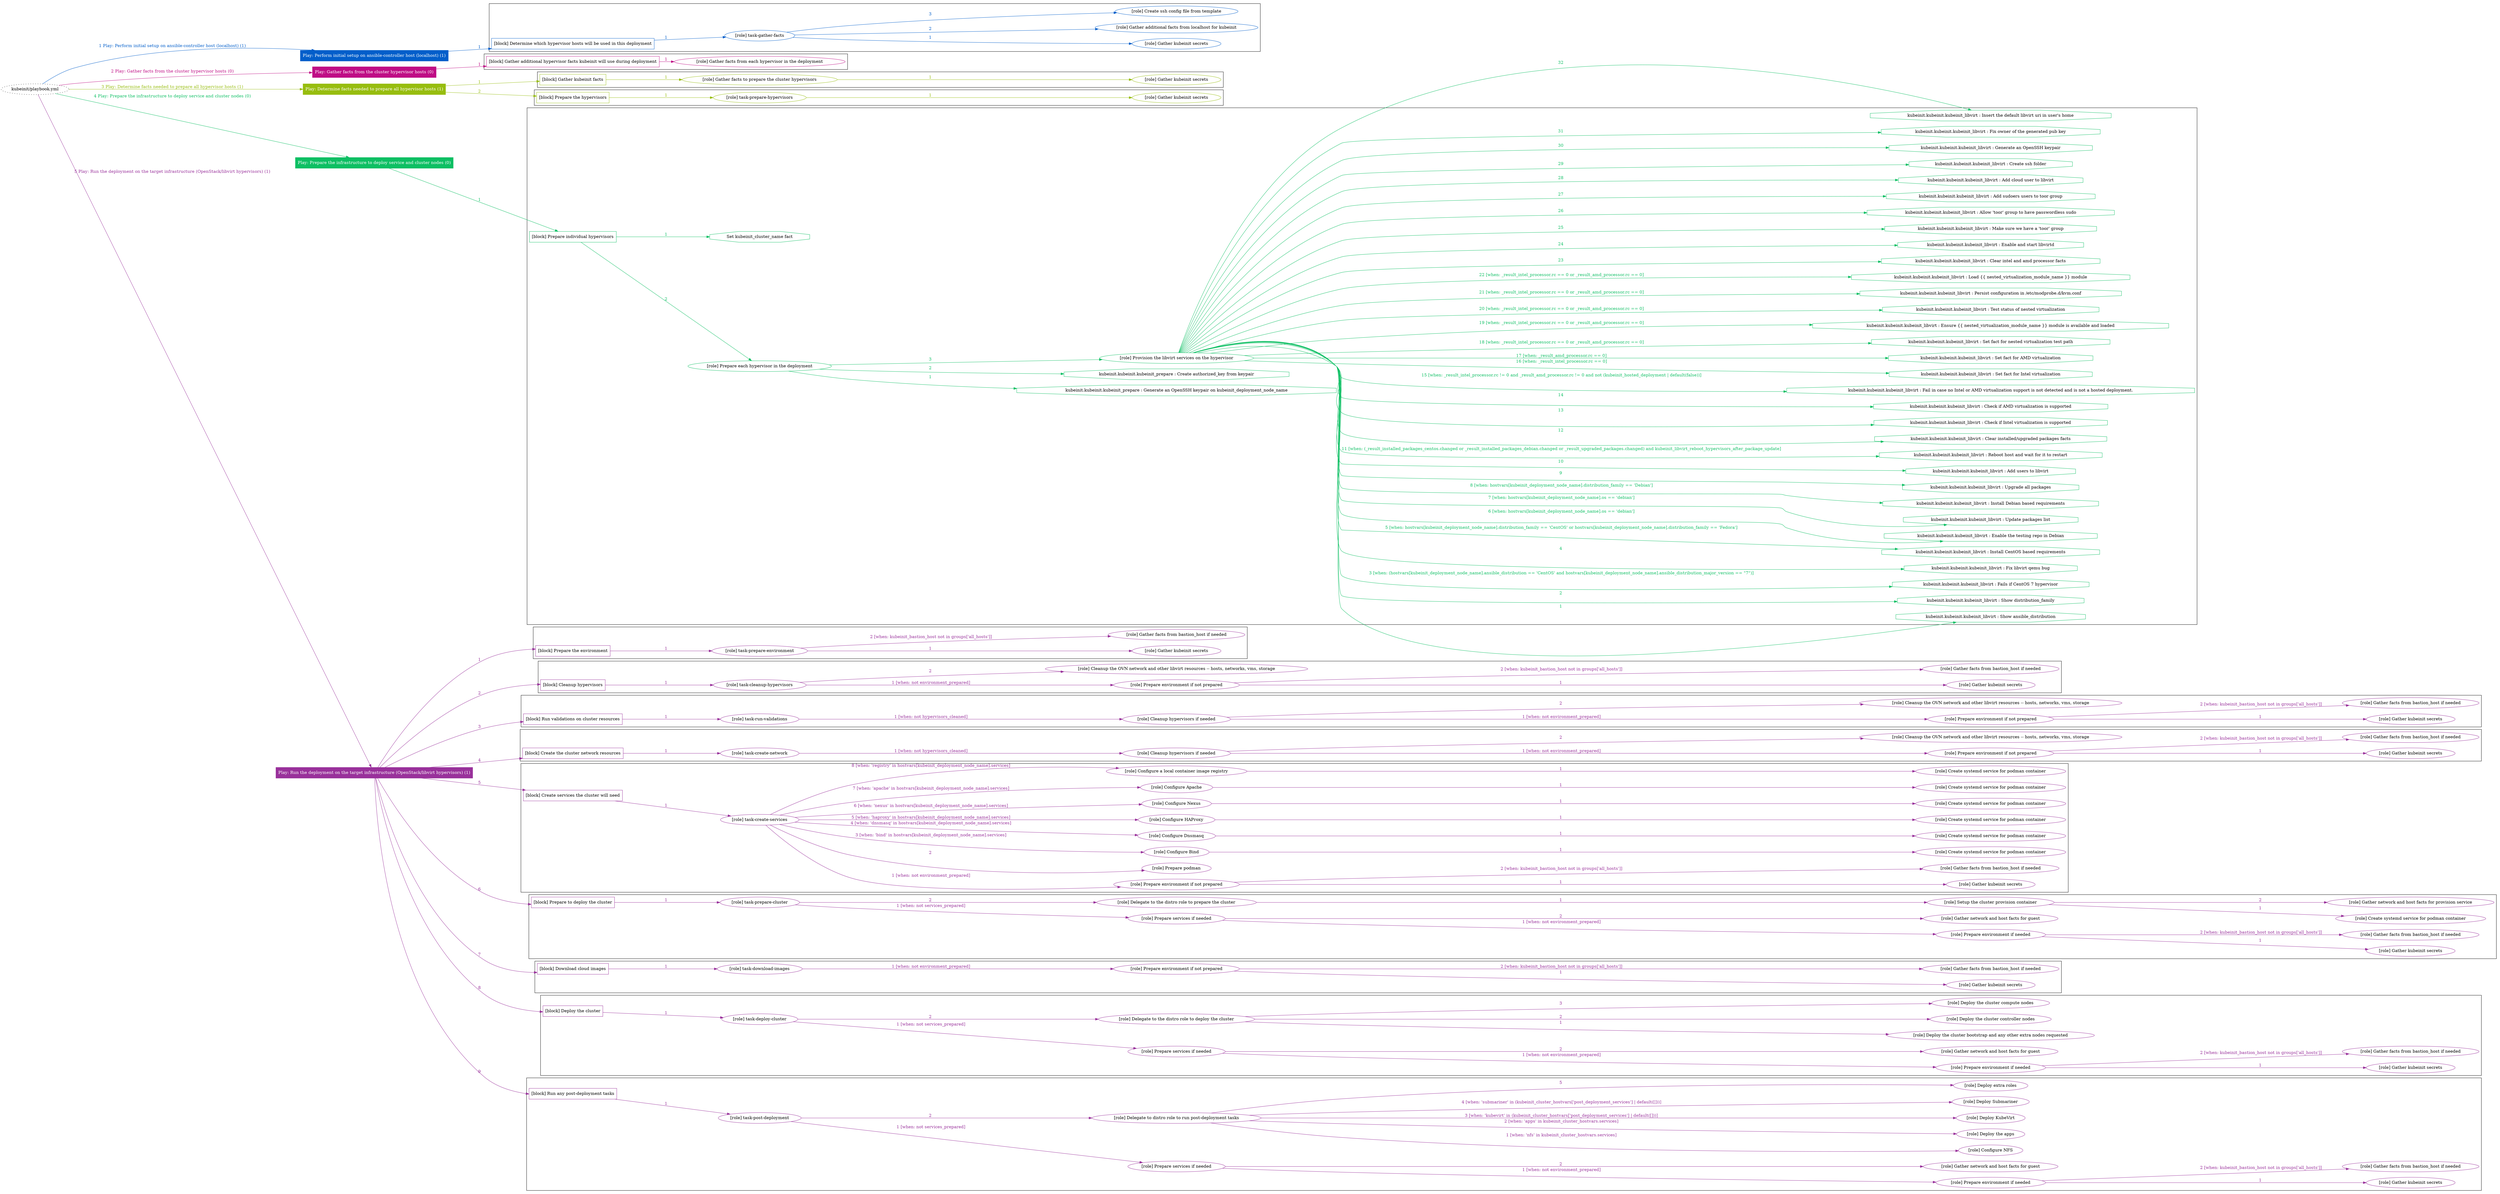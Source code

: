 digraph {
	graph [concentrate=true ordering=in rankdir=LR ratio=fill]
	edge [esep=5 sep=10]
	"kubeinit/playbook.yml" [URL="/home/runner/work/kubeinit/kubeinit/kubeinit/playbook.yml" id=playbook_97b2dd2e style=dotted]
	"kubeinit/playbook.yml" -> play_b72da936 [label="1 Play: Perform initial setup on ansible-controller host (localhost) (1)" color="#025eca" fontcolor="#025eca" id=edge_play_b72da936 labeltooltip="1 Play: Perform initial setup on ansible-controller host (localhost) (1)" tooltip="1 Play: Perform initial setup on ansible-controller host (localhost) (1)"]
	subgraph "Play: Perform initial setup on ansible-controller host (localhost) (1)" {
		play_b72da936 [label="Play: Perform initial setup on ansible-controller host (localhost) (1)" URL="/home/runner/work/kubeinit/kubeinit/kubeinit/playbook.yml" color="#025eca" fontcolor="#ffffff" id=play_b72da936 shape=box style=filled tooltip=localhost]
		play_b72da936 -> block_1da1446e [label=1 color="#025eca" fontcolor="#025eca" id=edge_block_1da1446e labeltooltip=1 tooltip=1]
		subgraph cluster_block_1da1446e {
			block_1da1446e [label="[block] Determine which hypervisor hosts will be used in this deployment" URL="/home/runner/work/kubeinit/kubeinit/kubeinit/playbook.yml" color="#025eca" id=block_1da1446e labeltooltip="Determine which hypervisor hosts will be used in this deployment" shape=box tooltip="Determine which hypervisor hosts will be used in this deployment"]
			block_1da1446e -> role_bad4d4c6 [label="1 " color="#025eca" fontcolor="#025eca" id=edge_role_bad4d4c6 labeltooltip="1 " tooltip="1 "]
			subgraph "task-gather-facts" {
				role_bad4d4c6 [label="[role] task-gather-facts" URL="/home/runner/work/kubeinit/kubeinit/kubeinit/playbook.yml" color="#025eca" id=role_bad4d4c6 tooltip="task-gather-facts"]
				role_bad4d4c6 -> role_3493381d [label="1 " color="#025eca" fontcolor="#025eca" id=edge_role_3493381d labeltooltip="1 " tooltip="1 "]
				subgraph "Gather kubeinit secrets" {
					role_3493381d [label="[role] Gather kubeinit secrets" URL="/home/runner/.ansible/collections/ansible_collections/kubeinit/kubeinit/roles/kubeinit_prepare/tasks/build_hypervisors_group.yml" color="#025eca" id=role_3493381d tooltip="Gather kubeinit secrets"]
				}
				role_bad4d4c6 -> role_8876a0e2 [label="2 " color="#025eca" fontcolor="#025eca" id=edge_role_8876a0e2 labeltooltip="2 " tooltip="2 "]
				subgraph "Gather additional facts from localhost for kubeinit" {
					role_8876a0e2 [label="[role] Gather additional facts from localhost for kubeinit" URL="/home/runner/.ansible/collections/ansible_collections/kubeinit/kubeinit/roles/kubeinit_prepare/tasks/build_hypervisors_group.yml" color="#025eca" id=role_8876a0e2 tooltip="Gather additional facts from localhost for kubeinit"]
				}
				role_bad4d4c6 -> role_3ad6e9e2 [label="3 " color="#025eca" fontcolor="#025eca" id=edge_role_3ad6e9e2 labeltooltip="3 " tooltip="3 "]
				subgraph "Create ssh config file from template" {
					role_3ad6e9e2 [label="[role] Create ssh config file from template" URL="/home/runner/.ansible/collections/ansible_collections/kubeinit/kubeinit/roles/kubeinit_prepare/tasks/build_hypervisors_group.yml" color="#025eca" id=role_3ad6e9e2 tooltip="Create ssh config file from template"]
				}
			}
		}
	}
	"kubeinit/playbook.yml" -> play_0ed590ea [label="2 Play: Gather facts from the cluster hypervisor hosts (0)" color="#bf0d85" fontcolor="#bf0d85" id=edge_play_0ed590ea labeltooltip="2 Play: Gather facts from the cluster hypervisor hosts (0)" tooltip="2 Play: Gather facts from the cluster hypervisor hosts (0)"]
	subgraph "Play: Gather facts from the cluster hypervisor hosts (0)" {
		play_0ed590ea [label="Play: Gather facts from the cluster hypervisor hosts (0)" URL="/home/runner/work/kubeinit/kubeinit/kubeinit/playbook.yml" color="#bf0d85" fontcolor="#ffffff" id=play_0ed590ea shape=box style=filled tooltip="Play: Gather facts from the cluster hypervisor hosts (0)"]
		play_0ed590ea -> block_95d3450a [label=1 color="#bf0d85" fontcolor="#bf0d85" id=edge_block_95d3450a labeltooltip=1 tooltip=1]
		subgraph cluster_block_95d3450a {
			block_95d3450a [label="[block] Gather additional hypervisor facts kubeinit will use during deployment" URL="/home/runner/work/kubeinit/kubeinit/kubeinit/playbook.yml" color="#bf0d85" id=block_95d3450a labeltooltip="Gather additional hypervisor facts kubeinit will use during deployment" shape=box tooltip="Gather additional hypervisor facts kubeinit will use during deployment"]
			block_95d3450a -> role_cfb1d48a [label="1 " color="#bf0d85" fontcolor="#bf0d85" id=edge_role_cfb1d48a labeltooltip="1 " tooltip="1 "]
			subgraph "Gather facts from each hypervisor in the deployment" {
				role_cfb1d48a [label="[role] Gather facts from each hypervisor in the deployment" URL="/home/runner/work/kubeinit/kubeinit/kubeinit/playbook.yml" color="#bf0d85" id=role_cfb1d48a tooltip="Gather facts from each hypervisor in the deployment"]
			}
		}
	}
	"kubeinit/playbook.yml" -> play_b0a1c5af [label="3 Play: Determine facts needed to prepare all hypervisor hosts (1)" color="#97bd0f" fontcolor="#97bd0f" id=edge_play_b0a1c5af labeltooltip="3 Play: Determine facts needed to prepare all hypervisor hosts (1)" tooltip="3 Play: Determine facts needed to prepare all hypervisor hosts (1)"]
	subgraph "Play: Determine facts needed to prepare all hypervisor hosts (1)" {
		play_b0a1c5af [label="Play: Determine facts needed to prepare all hypervisor hosts (1)" URL="/home/runner/work/kubeinit/kubeinit/kubeinit/playbook.yml" color="#97bd0f" fontcolor="#ffffff" id=play_b0a1c5af shape=box style=filled tooltip=localhost]
		play_b0a1c5af -> block_abb4efd6 [label=1 color="#97bd0f" fontcolor="#97bd0f" id=edge_block_abb4efd6 labeltooltip=1 tooltip=1]
		subgraph cluster_block_abb4efd6 {
			block_abb4efd6 [label="[block] Gather kubeinit facts" URL="/home/runner/work/kubeinit/kubeinit/kubeinit/playbook.yml" color="#97bd0f" id=block_abb4efd6 labeltooltip="Gather kubeinit facts" shape=box tooltip="Gather kubeinit facts"]
			block_abb4efd6 -> role_f706c0aa [label="1 " color="#97bd0f" fontcolor="#97bd0f" id=edge_role_f706c0aa labeltooltip="1 " tooltip="1 "]
			subgraph "Gather facts to prepare the cluster hypervisors" {
				role_f706c0aa [label="[role] Gather facts to prepare the cluster hypervisors" URL="/home/runner/work/kubeinit/kubeinit/kubeinit/playbook.yml" color="#97bd0f" id=role_f706c0aa tooltip="Gather facts to prepare the cluster hypervisors"]
				role_f706c0aa -> role_3f5de607 [label="1 " color="#97bd0f" fontcolor="#97bd0f" id=edge_role_3f5de607 labeltooltip="1 " tooltip="1 "]
				subgraph "Gather kubeinit secrets" {
					role_3f5de607 [label="[role] Gather kubeinit secrets" URL="/home/runner/.ansible/collections/ansible_collections/kubeinit/kubeinit/roles/kubeinit_prepare/tasks/gather_kubeinit_facts.yml" color="#97bd0f" id=role_3f5de607 tooltip="Gather kubeinit secrets"]
				}
			}
		}
		play_b0a1c5af -> block_1e643a61 [label=2 color="#97bd0f" fontcolor="#97bd0f" id=edge_block_1e643a61 labeltooltip=2 tooltip=2]
		subgraph cluster_block_1e643a61 {
			block_1e643a61 [label="[block] Prepare the hypervisors" URL="/home/runner/work/kubeinit/kubeinit/kubeinit/playbook.yml" color="#97bd0f" id=block_1e643a61 labeltooltip="Prepare the hypervisors" shape=box tooltip="Prepare the hypervisors"]
			block_1e643a61 -> role_035815ef [label="1 " color="#97bd0f" fontcolor="#97bd0f" id=edge_role_035815ef labeltooltip="1 " tooltip="1 "]
			subgraph "task-prepare-hypervisors" {
				role_035815ef [label="[role] task-prepare-hypervisors" URL="/home/runner/work/kubeinit/kubeinit/kubeinit/playbook.yml" color="#97bd0f" id=role_035815ef tooltip="task-prepare-hypervisors"]
				role_035815ef -> role_1062e1a6 [label="1 " color="#97bd0f" fontcolor="#97bd0f" id=edge_role_1062e1a6 labeltooltip="1 " tooltip="1 "]
				subgraph "Gather kubeinit secrets" {
					role_1062e1a6 [label="[role] Gather kubeinit secrets" URL="/home/runner/.ansible/collections/ansible_collections/kubeinit/kubeinit/roles/kubeinit_prepare/tasks/gather_kubeinit_facts.yml" color="#97bd0f" id=role_1062e1a6 tooltip="Gather kubeinit secrets"]
				}
			}
		}
	}
	"kubeinit/playbook.yml" -> play_bcc22b4d [label="4 Play: Prepare the infrastructure to deploy service and cluster nodes (0)" color="#0dbf63" fontcolor="#0dbf63" id=edge_play_bcc22b4d labeltooltip="4 Play: Prepare the infrastructure to deploy service and cluster nodes (0)" tooltip="4 Play: Prepare the infrastructure to deploy service and cluster nodes (0)"]
	subgraph "Play: Prepare the infrastructure to deploy service and cluster nodes (0)" {
		play_bcc22b4d [label="Play: Prepare the infrastructure to deploy service and cluster nodes (0)" URL="/home/runner/work/kubeinit/kubeinit/kubeinit/playbook.yml" color="#0dbf63" fontcolor="#ffffff" id=play_bcc22b4d shape=box style=filled tooltip="Play: Prepare the infrastructure to deploy service and cluster nodes (0)"]
		play_bcc22b4d -> block_035a87ce [label=1 color="#0dbf63" fontcolor="#0dbf63" id=edge_block_035a87ce labeltooltip=1 tooltip=1]
		subgraph cluster_block_035a87ce {
			block_035a87ce [label="[block] Prepare individual hypervisors" URL="/home/runner/work/kubeinit/kubeinit/kubeinit/playbook.yml" color="#0dbf63" id=block_035a87ce labeltooltip="Prepare individual hypervisors" shape=box tooltip="Prepare individual hypervisors"]
			block_035a87ce -> role_b1eff47c [label="2 " color="#0dbf63" fontcolor="#0dbf63" id=edge_role_b1eff47c labeltooltip="2 " tooltip="2 "]
			subgraph "Prepare each hypervisor in the deployment" {
				role_b1eff47c [label="[role] Prepare each hypervisor in the deployment" URL="/home/runner/work/kubeinit/kubeinit/kubeinit/playbook.yml" color="#0dbf63" id=role_b1eff47c tooltip="Prepare each hypervisor in the deployment"]
				task_326863c2 [label="kubeinit.kubeinit.kubeinit_prepare : Generate an OpenSSH keypair on kubeinit_deployment_node_name" URL="/home/runner/.ansible/collections/ansible_collections/kubeinit/kubeinit/roles/kubeinit_prepare/tasks/prepare_hypervisor.yml" color="#0dbf63" id=task_326863c2 shape=octagon tooltip="kubeinit.kubeinit.kubeinit_prepare : Generate an OpenSSH keypair on kubeinit_deployment_node_name"]
				role_b1eff47c -> task_326863c2 [label="1 " color="#0dbf63" fontcolor="#0dbf63" id=edge_task_326863c2 labeltooltip="1 " tooltip="1 "]
				task_4d1d0e7f [label="kubeinit.kubeinit.kubeinit_prepare : Create authorized_key from keypair" URL="/home/runner/.ansible/collections/ansible_collections/kubeinit/kubeinit/roles/kubeinit_prepare/tasks/prepare_hypervisor.yml" color="#0dbf63" id=task_4d1d0e7f shape=octagon tooltip="kubeinit.kubeinit.kubeinit_prepare : Create authorized_key from keypair"]
				role_b1eff47c -> task_4d1d0e7f [label="2 " color="#0dbf63" fontcolor="#0dbf63" id=edge_task_4d1d0e7f labeltooltip="2 " tooltip="2 "]
				role_b1eff47c -> role_eb616366 [label="3 " color="#0dbf63" fontcolor="#0dbf63" id=edge_role_eb616366 labeltooltip="3 " tooltip="3 "]
				subgraph "Provision the libvirt services on the hypervisor" {
					role_eb616366 [label="[role] Provision the libvirt services on the hypervisor" URL="/home/runner/.ansible/collections/ansible_collections/kubeinit/kubeinit/roles/kubeinit_prepare/tasks/prepare_hypervisor.yml" color="#0dbf63" id=role_eb616366 tooltip="Provision the libvirt services on the hypervisor"]
					task_9dd0d19a [label="kubeinit.kubeinit.kubeinit_libvirt : Show ansible_distribution" URL="/home/runner/.ansible/collections/ansible_collections/kubeinit/kubeinit/roles/kubeinit_libvirt/tasks/main.yml" color="#0dbf63" id=task_9dd0d19a shape=octagon tooltip="kubeinit.kubeinit.kubeinit_libvirt : Show ansible_distribution"]
					role_eb616366 -> task_9dd0d19a [label="1 " color="#0dbf63" fontcolor="#0dbf63" id=edge_task_9dd0d19a labeltooltip="1 " tooltip="1 "]
					task_723221bc [label="kubeinit.kubeinit.kubeinit_libvirt : Show distribution_family" URL="/home/runner/.ansible/collections/ansible_collections/kubeinit/kubeinit/roles/kubeinit_libvirt/tasks/main.yml" color="#0dbf63" id=task_723221bc shape=octagon tooltip="kubeinit.kubeinit.kubeinit_libvirt : Show distribution_family"]
					role_eb616366 -> task_723221bc [label="2 " color="#0dbf63" fontcolor="#0dbf63" id=edge_task_723221bc labeltooltip="2 " tooltip="2 "]
					task_46a00e4b [label="kubeinit.kubeinit.kubeinit_libvirt : Fails if CentOS 7 hypervisor" URL="/home/runner/.ansible/collections/ansible_collections/kubeinit/kubeinit/roles/kubeinit_libvirt/tasks/main.yml" color="#0dbf63" id=task_46a00e4b shape=octagon tooltip="kubeinit.kubeinit.kubeinit_libvirt : Fails if CentOS 7 hypervisor"]
					role_eb616366 -> task_46a00e4b [label="3 [when: (hostvars[kubeinit_deployment_node_name].ansible_distribution == 'CentOS' and hostvars[kubeinit_deployment_node_name].ansible_distribution_major_version == \"7\")]" color="#0dbf63" fontcolor="#0dbf63" id=edge_task_46a00e4b labeltooltip="3 [when: (hostvars[kubeinit_deployment_node_name].ansible_distribution == 'CentOS' and hostvars[kubeinit_deployment_node_name].ansible_distribution_major_version == \"7\")]" tooltip="3 [when: (hostvars[kubeinit_deployment_node_name].ansible_distribution == 'CentOS' and hostvars[kubeinit_deployment_node_name].ansible_distribution_major_version == \"7\")]"]
					task_f1207d5d [label="kubeinit.kubeinit.kubeinit_libvirt : Fix libvirt qemu bug" URL="/home/runner/.ansible/collections/ansible_collections/kubeinit/kubeinit/roles/kubeinit_libvirt/tasks/main.yml" color="#0dbf63" id=task_f1207d5d shape=octagon tooltip="kubeinit.kubeinit.kubeinit_libvirt : Fix libvirt qemu bug"]
					role_eb616366 -> task_f1207d5d [label="4 " color="#0dbf63" fontcolor="#0dbf63" id=edge_task_f1207d5d labeltooltip="4 " tooltip="4 "]
					task_89ee1983 [label="kubeinit.kubeinit.kubeinit_libvirt : Install CentOS based requirements" URL="/home/runner/.ansible/collections/ansible_collections/kubeinit/kubeinit/roles/kubeinit_libvirt/tasks/main.yml" color="#0dbf63" id=task_89ee1983 shape=octagon tooltip="kubeinit.kubeinit.kubeinit_libvirt : Install CentOS based requirements"]
					role_eb616366 -> task_89ee1983 [label="5 [when: hostvars[kubeinit_deployment_node_name].distribution_family == 'CentOS' or hostvars[kubeinit_deployment_node_name].distribution_family == 'Fedora']" color="#0dbf63" fontcolor="#0dbf63" id=edge_task_89ee1983 labeltooltip="5 [when: hostvars[kubeinit_deployment_node_name].distribution_family == 'CentOS' or hostvars[kubeinit_deployment_node_name].distribution_family == 'Fedora']" tooltip="5 [when: hostvars[kubeinit_deployment_node_name].distribution_family == 'CentOS' or hostvars[kubeinit_deployment_node_name].distribution_family == 'Fedora']"]
					task_2454d503 [label="kubeinit.kubeinit.kubeinit_libvirt : Enable the testing repo in Debian" URL="/home/runner/.ansible/collections/ansible_collections/kubeinit/kubeinit/roles/kubeinit_libvirt/tasks/main.yml" color="#0dbf63" id=task_2454d503 shape=octagon tooltip="kubeinit.kubeinit.kubeinit_libvirt : Enable the testing repo in Debian"]
					role_eb616366 -> task_2454d503 [label="6 [when: hostvars[kubeinit_deployment_node_name].os == 'debian']" color="#0dbf63" fontcolor="#0dbf63" id=edge_task_2454d503 labeltooltip="6 [when: hostvars[kubeinit_deployment_node_name].os == 'debian']" tooltip="6 [when: hostvars[kubeinit_deployment_node_name].os == 'debian']"]
					task_793e6fda [label="kubeinit.kubeinit.kubeinit_libvirt : Update packages list" URL="/home/runner/.ansible/collections/ansible_collections/kubeinit/kubeinit/roles/kubeinit_libvirt/tasks/main.yml" color="#0dbf63" id=task_793e6fda shape=octagon tooltip="kubeinit.kubeinit.kubeinit_libvirt : Update packages list"]
					role_eb616366 -> task_793e6fda [label="7 [when: hostvars[kubeinit_deployment_node_name].os == 'debian']" color="#0dbf63" fontcolor="#0dbf63" id=edge_task_793e6fda labeltooltip="7 [when: hostvars[kubeinit_deployment_node_name].os == 'debian']" tooltip="7 [when: hostvars[kubeinit_deployment_node_name].os == 'debian']"]
					task_ded63711 [label="kubeinit.kubeinit.kubeinit_libvirt : Install Debian based requirements" URL="/home/runner/.ansible/collections/ansible_collections/kubeinit/kubeinit/roles/kubeinit_libvirt/tasks/main.yml" color="#0dbf63" id=task_ded63711 shape=octagon tooltip="kubeinit.kubeinit.kubeinit_libvirt : Install Debian based requirements"]
					role_eb616366 -> task_ded63711 [label="8 [when: hostvars[kubeinit_deployment_node_name].distribution_family == 'Debian']" color="#0dbf63" fontcolor="#0dbf63" id=edge_task_ded63711 labeltooltip="8 [when: hostvars[kubeinit_deployment_node_name].distribution_family == 'Debian']" tooltip="8 [when: hostvars[kubeinit_deployment_node_name].distribution_family == 'Debian']"]
					task_91f1fe9e [label="kubeinit.kubeinit.kubeinit_libvirt : Upgrade all packages" URL="/home/runner/.ansible/collections/ansible_collections/kubeinit/kubeinit/roles/kubeinit_libvirt/tasks/main.yml" color="#0dbf63" id=task_91f1fe9e shape=octagon tooltip="kubeinit.kubeinit.kubeinit_libvirt : Upgrade all packages"]
					role_eb616366 -> task_91f1fe9e [label="9 " color="#0dbf63" fontcolor="#0dbf63" id=edge_task_91f1fe9e labeltooltip="9 " tooltip="9 "]
					task_9019f669 [label="kubeinit.kubeinit.kubeinit_libvirt : Add users to libvirt" URL="/home/runner/.ansible/collections/ansible_collections/kubeinit/kubeinit/roles/kubeinit_libvirt/tasks/main.yml" color="#0dbf63" id=task_9019f669 shape=octagon tooltip="kubeinit.kubeinit.kubeinit_libvirt : Add users to libvirt"]
					role_eb616366 -> task_9019f669 [label="10 " color="#0dbf63" fontcolor="#0dbf63" id=edge_task_9019f669 labeltooltip="10 " tooltip="10 "]
					task_8a71ec61 [label="kubeinit.kubeinit.kubeinit_libvirt : Reboot host and wait for it to restart" URL="/home/runner/.ansible/collections/ansible_collections/kubeinit/kubeinit/roles/kubeinit_libvirt/tasks/main.yml" color="#0dbf63" id=task_8a71ec61 shape=octagon tooltip="kubeinit.kubeinit.kubeinit_libvirt : Reboot host and wait for it to restart"]
					role_eb616366 -> task_8a71ec61 [label="11 [when: (_result_installed_packages_centos.changed or _result_installed_packages_debian.changed or _result_upgraded_packages.changed) and kubeinit_libvirt_reboot_hypervisors_after_package_update]" color="#0dbf63" fontcolor="#0dbf63" id=edge_task_8a71ec61 labeltooltip="11 [when: (_result_installed_packages_centos.changed or _result_installed_packages_debian.changed or _result_upgraded_packages.changed) and kubeinit_libvirt_reboot_hypervisors_after_package_update]" tooltip="11 [when: (_result_installed_packages_centos.changed or _result_installed_packages_debian.changed or _result_upgraded_packages.changed) and kubeinit_libvirt_reboot_hypervisors_after_package_update]"]
					task_3600366a [label="kubeinit.kubeinit.kubeinit_libvirt : Clear installed/upgraded packages facts" URL="/home/runner/.ansible/collections/ansible_collections/kubeinit/kubeinit/roles/kubeinit_libvirt/tasks/main.yml" color="#0dbf63" id=task_3600366a shape=octagon tooltip="kubeinit.kubeinit.kubeinit_libvirt : Clear installed/upgraded packages facts"]
					role_eb616366 -> task_3600366a [label="12 " color="#0dbf63" fontcolor="#0dbf63" id=edge_task_3600366a labeltooltip="12 " tooltip="12 "]
					task_1aa305db [label="kubeinit.kubeinit.kubeinit_libvirt : Check if Intel virtualization is supported" URL="/home/runner/.ansible/collections/ansible_collections/kubeinit/kubeinit/roles/kubeinit_libvirt/tasks/main.yml" color="#0dbf63" id=task_1aa305db shape=octagon tooltip="kubeinit.kubeinit.kubeinit_libvirt : Check if Intel virtualization is supported"]
					role_eb616366 -> task_1aa305db [label="13 " color="#0dbf63" fontcolor="#0dbf63" id=edge_task_1aa305db labeltooltip="13 " tooltip="13 "]
					task_82052436 [label="kubeinit.kubeinit.kubeinit_libvirt : Check if AMD virtualization is supported" URL="/home/runner/.ansible/collections/ansible_collections/kubeinit/kubeinit/roles/kubeinit_libvirt/tasks/main.yml" color="#0dbf63" id=task_82052436 shape=octagon tooltip="kubeinit.kubeinit.kubeinit_libvirt : Check if AMD virtualization is supported"]
					role_eb616366 -> task_82052436 [label="14 " color="#0dbf63" fontcolor="#0dbf63" id=edge_task_82052436 labeltooltip="14 " tooltip="14 "]
					task_4c2aad68 [label="kubeinit.kubeinit.kubeinit_libvirt : Fail in case no Intel or AMD virtualization support is not detected and is not a hosted deployment." URL="/home/runner/.ansible/collections/ansible_collections/kubeinit/kubeinit/roles/kubeinit_libvirt/tasks/main.yml" color="#0dbf63" id=task_4c2aad68 shape=octagon tooltip="kubeinit.kubeinit.kubeinit_libvirt : Fail in case no Intel or AMD virtualization support is not detected and is not a hosted deployment."]
					role_eb616366 -> task_4c2aad68 [label="15 [when: _result_intel_processor.rc != 0 and _result_amd_processor.rc != 0 and not (kubeinit_hosted_deployment | default(false))]" color="#0dbf63" fontcolor="#0dbf63" id=edge_task_4c2aad68 labeltooltip="15 [when: _result_intel_processor.rc != 0 and _result_amd_processor.rc != 0 and not (kubeinit_hosted_deployment | default(false))]" tooltip="15 [when: _result_intel_processor.rc != 0 and _result_amd_processor.rc != 0 and not (kubeinit_hosted_deployment | default(false))]"]
					task_f871d6fa [label="kubeinit.kubeinit.kubeinit_libvirt : Set fact for Intel virtualization" URL="/home/runner/.ansible/collections/ansible_collections/kubeinit/kubeinit/roles/kubeinit_libvirt/tasks/main.yml" color="#0dbf63" id=task_f871d6fa shape=octagon tooltip="kubeinit.kubeinit.kubeinit_libvirt : Set fact for Intel virtualization"]
					role_eb616366 -> task_f871d6fa [label="16 [when: _result_intel_processor.rc == 0]" color="#0dbf63" fontcolor="#0dbf63" id=edge_task_f871d6fa labeltooltip="16 [when: _result_intel_processor.rc == 0]" tooltip="16 [when: _result_intel_processor.rc == 0]"]
					task_f26cf6ba [label="kubeinit.kubeinit.kubeinit_libvirt : Set fact for AMD virtualization" URL="/home/runner/.ansible/collections/ansible_collections/kubeinit/kubeinit/roles/kubeinit_libvirt/tasks/main.yml" color="#0dbf63" id=task_f26cf6ba shape=octagon tooltip="kubeinit.kubeinit.kubeinit_libvirt : Set fact for AMD virtualization"]
					role_eb616366 -> task_f26cf6ba [label="17 [when: _result_amd_processor.rc == 0]" color="#0dbf63" fontcolor="#0dbf63" id=edge_task_f26cf6ba labeltooltip="17 [when: _result_amd_processor.rc == 0]" tooltip="17 [when: _result_amd_processor.rc == 0]"]
					task_5631b138 [label="kubeinit.kubeinit.kubeinit_libvirt : Set fact for nested virtualization test path" URL="/home/runner/.ansible/collections/ansible_collections/kubeinit/kubeinit/roles/kubeinit_libvirt/tasks/main.yml" color="#0dbf63" id=task_5631b138 shape=octagon tooltip="kubeinit.kubeinit.kubeinit_libvirt : Set fact for nested virtualization test path"]
					role_eb616366 -> task_5631b138 [label="18 [when: _result_intel_processor.rc == 0 or _result_amd_processor.rc == 0]" color="#0dbf63" fontcolor="#0dbf63" id=edge_task_5631b138 labeltooltip="18 [when: _result_intel_processor.rc == 0 or _result_amd_processor.rc == 0]" tooltip="18 [when: _result_intel_processor.rc == 0 or _result_amd_processor.rc == 0]"]
					task_ccbfa284 [label="kubeinit.kubeinit.kubeinit_libvirt : Ensure {{ nested_virtualization_module_name }} module is available and loaded" URL="/home/runner/.ansible/collections/ansible_collections/kubeinit/kubeinit/roles/kubeinit_libvirt/tasks/main.yml" color="#0dbf63" id=task_ccbfa284 shape=octagon tooltip="kubeinit.kubeinit.kubeinit_libvirt : Ensure {{ nested_virtualization_module_name }} module is available and loaded"]
					role_eb616366 -> task_ccbfa284 [label="19 [when: _result_intel_processor.rc == 0 or _result_amd_processor.rc == 0]" color="#0dbf63" fontcolor="#0dbf63" id=edge_task_ccbfa284 labeltooltip="19 [when: _result_intel_processor.rc == 0 or _result_amd_processor.rc == 0]" tooltip="19 [when: _result_intel_processor.rc == 0 or _result_amd_processor.rc == 0]"]
					task_274f860a [label="kubeinit.kubeinit.kubeinit_libvirt : Test status of nested virtualization" URL="/home/runner/.ansible/collections/ansible_collections/kubeinit/kubeinit/roles/kubeinit_libvirt/tasks/main.yml" color="#0dbf63" id=task_274f860a shape=octagon tooltip="kubeinit.kubeinit.kubeinit_libvirt : Test status of nested virtualization"]
					role_eb616366 -> task_274f860a [label="20 [when: _result_intel_processor.rc == 0 or _result_amd_processor.rc == 0]" color="#0dbf63" fontcolor="#0dbf63" id=edge_task_274f860a labeltooltip="20 [when: _result_intel_processor.rc == 0 or _result_amd_processor.rc == 0]" tooltip="20 [when: _result_intel_processor.rc == 0 or _result_amd_processor.rc == 0]"]
					task_5c5b7f72 [label="kubeinit.kubeinit.kubeinit_libvirt : Persist configuration in /etc/modprobe.d/kvm.conf" URL="/home/runner/.ansible/collections/ansible_collections/kubeinit/kubeinit/roles/kubeinit_libvirt/tasks/main.yml" color="#0dbf63" id=task_5c5b7f72 shape=octagon tooltip="kubeinit.kubeinit.kubeinit_libvirt : Persist configuration in /etc/modprobe.d/kvm.conf"]
					role_eb616366 -> task_5c5b7f72 [label="21 [when: _result_intel_processor.rc == 0 or _result_amd_processor.rc == 0]" color="#0dbf63" fontcolor="#0dbf63" id=edge_task_5c5b7f72 labeltooltip="21 [when: _result_intel_processor.rc == 0 or _result_amd_processor.rc == 0]" tooltip="21 [when: _result_intel_processor.rc == 0 or _result_amd_processor.rc == 0]"]
					task_fca7f2ec [label="kubeinit.kubeinit.kubeinit_libvirt : Load {{ nested_virtualization_module_name }} module" URL="/home/runner/.ansible/collections/ansible_collections/kubeinit/kubeinit/roles/kubeinit_libvirt/tasks/main.yml" color="#0dbf63" id=task_fca7f2ec shape=octagon tooltip="kubeinit.kubeinit.kubeinit_libvirt : Load {{ nested_virtualization_module_name }} module"]
					role_eb616366 -> task_fca7f2ec [label="22 [when: _result_intel_processor.rc == 0 or _result_amd_processor.rc == 0]" color="#0dbf63" fontcolor="#0dbf63" id=edge_task_fca7f2ec labeltooltip="22 [when: _result_intel_processor.rc == 0 or _result_amd_processor.rc == 0]" tooltip="22 [when: _result_intel_processor.rc == 0 or _result_amd_processor.rc == 0]"]
					task_2bc7159e [label="kubeinit.kubeinit.kubeinit_libvirt : Clear intel and amd processor facts" URL="/home/runner/.ansible/collections/ansible_collections/kubeinit/kubeinit/roles/kubeinit_libvirt/tasks/main.yml" color="#0dbf63" id=task_2bc7159e shape=octagon tooltip="kubeinit.kubeinit.kubeinit_libvirt : Clear intel and amd processor facts"]
					role_eb616366 -> task_2bc7159e [label="23 " color="#0dbf63" fontcolor="#0dbf63" id=edge_task_2bc7159e labeltooltip="23 " tooltip="23 "]
					task_b7750a03 [label="kubeinit.kubeinit.kubeinit_libvirt : Enable and start libvirtd" URL="/home/runner/.ansible/collections/ansible_collections/kubeinit/kubeinit/roles/kubeinit_libvirt/tasks/main.yml" color="#0dbf63" id=task_b7750a03 shape=octagon tooltip="kubeinit.kubeinit.kubeinit_libvirt : Enable and start libvirtd"]
					role_eb616366 -> task_b7750a03 [label="24 " color="#0dbf63" fontcolor="#0dbf63" id=edge_task_b7750a03 labeltooltip="24 " tooltip="24 "]
					task_a884e5ea [label="kubeinit.kubeinit.kubeinit_libvirt : Make sure we have a 'toor' group" URL="/home/runner/.ansible/collections/ansible_collections/kubeinit/kubeinit/roles/kubeinit_libvirt/tasks/60_create_cloud_user.yml" color="#0dbf63" id=task_a884e5ea shape=octagon tooltip="kubeinit.kubeinit.kubeinit_libvirt : Make sure we have a 'toor' group"]
					role_eb616366 -> task_a884e5ea [label="25 " color="#0dbf63" fontcolor="#0dbf63" id=edge_task_a884e5ea labeltooltip="25 " tooltip="25 "]
					task_eda2a500 [label="kubeinit.kubeinit.kubeinit_libvirt : Allow 'toor' group to have passwordless sudo" URL="/home/runner/.ansible/collections/ansible_collections/kubeinit/kubeinit/roles/kubeinit_libvirt/tasks/60_create_cloud_user.yml" color="#0dbf63" id=task_eda2a500 shape=octagon tooltip="kubeinit.kubeinit.kubeinit_libvirt : Allow 'toor' group to have passwordless sudo"]
					role_eb616366 -> task_eda2a500 [label="26 " color="#0dbf63" fontcolor="#0dbf63" id=edge_task_eda2a500 labeltooltip="26 " tooltip="26 "]
					task_c652425f [label="kubeinit.kubeinit.kubeinit_libvirt : Add sudoers users to toor group" URL="/home/runner/.ansible/collections/ansible_collections/kubeinit/kubeinit/roles/kubeinit_libvirt/tasks/60_create_cloud_user.yml" color="#0dbf63" id=task_c652425f shape=octagon tooltip="kubeinit.kubeinit.kubeinit_libvirt : Add sudoers users to toor group"]
					role_eb616366 -> task_c652425f [label="27 " color="#0dbf63" fontcolor="#0dbf63" id=edge_task_c652425f labeltooltip="27 " tooltip="27 "]
					task_cf800714 [label="kubeinit.kubeinit.kubeinit_libvirt : Add cloud user to libvirt" URL="/home/runner/.ansible/collections/ansible_collections/kubeinit/kubeinit/roles/kubeinit_libvirt/tasks/60_create_cloud_user.yml" color="#0dbf63" id=task_cf800714 shape=octagon tooltip="kubeinit.kubeinit.kubeinit_libvirt : Add cloud user to libvirt"]
					role_eb616366 -> task_cf800714 [label="28 " color="#0dbf63" fontcolor="#0dbf63" id=edge_task_cf800714 labeltooltip="28 " tooltip="28 "]
					task_296140f2 [label="kubeinit.kubeinit.kubeinit_libvirt : Create ssh folder" URL="/home/runner/.ansible/collections/ansible_collections/kubeinit/kubeinit/roles/kubeinit_libvirt/tasks/60_create_cloud_user.yml" color="#0dbf63" id=task_296140f2 shape=octagon tooltip="kubeinit.kubeinit.kubeinit_libvirt : Create ssh folder"]
					role_eb616366 -> task_296140f2 [label="29 " color="#0dbf63" fontcolor="#0dbf63" id=edge_task_296140f2 labeltooltip="29 " tooltip="29 "]
					task_dcc22d1d [label="kubeinit.kubeinit.kubeinit_libvirt : Generate an OpenSSH keypair" URL="/home/runner/.ansible/collections/ansible_collections/kubeinit/kubeinit/roles/kubeinit_libvirt/tasks/60_create_cloud_user.yml" color="#0dbf63" id=task_dcc22d1d shape=octagon tooltip="kubeinit.kubeinit.kubeinit_libvirt : Generate an OpenSSH keypair"]
					role_eb616366 -> task_dcc22d1d [label="30 " color="#0dbf63" fontcolor="#0dbf63" id=edge_task_dcc22d1d labeltooltip="30 " tooltip="30 "]
					task_25a32440 [label="kubeinit.kubeinit.kubeinit_libvirt : Fix owner of the generated pub key" URL="/home/runner/.ansible/collections/ansible_collections/kubeinit/kubeinit/roles/kubeinit_libvirt/tasks/60_create_cloud_user.yml" color="#0dbf63" id=task_25a32440 shape=octagon tooltip="kubeinit.kubeinit.kubeinit_libvirt : Fix owner of the generated pub key"]
					role_eb616366 -> task_25a32440 [label="31 " color="#0dbf63" fontcolor="#0dbf63" id=edge_task_25a32440 labeltooltip="31 " tooltip="31 "]
					task_91a04930 [label="kubeinit.kubeinit.kubeinit_libvirt : Insert the default libvirt uri in user's home" URL="/home/runner/.ansible/collections/ansible_collections/kubeinit/kubeinit/roles/kubeinit_libvirt/tasks/60_create_cloud_user.yml" color="#0dbf63" id=task_91a04930 shape=octagon tooltip="kubeinit.kubeinit.kubeinit_libvirt : Insert the default libvirt uri in user's home"]
					role_eb616366 -> task_91a04930 [label="32 " color="#0dbf63" fontcolor="#0dbf63" id=edge_task_91a04930 labeltooltip="32 " tooltip="32 "]
				}
			}
			task_c8f6abee [label="Set kubeinit_cluster_name fact" URL="/home/runner/work/kubeinit/kubeinit/kubeinit/playbook.yml" color="#0dbf63" id=task_c8f6abee shape=octagon tooltip="Set kubeinit_cluster_name fact"]
			block_035a87ce -> task_c8f6abee [label="1 " color="#0dbf63" fontcolor="#0dbf63" id=edge_task_c8f6abee labeltooltip="1 " tooltip="1 "]
		}
	}
	"kubeinit/playbook.yml" -> play_06d6f54c [label="5 Play: Run the deployment on the target infrastructure (OpenStack/libvirt hypervisors) (1)" color="#99319b" fontcolor="#99319b" id=edge_play_06d6f54c labeltooltip="5 Play: Run the deployment on the target infrastructure (OpenStack/libvirt hypervisors) (1)" tooltip="5 Play: Run the deployment on the target infrastructure (OpenStack/libvirt hypervisors) (1)"]
	subgraph "Play: Run the deployment on the target infrastructure (OpenStack/libvirt hypervisors) (1)" {
		play_06d6f54c [label="Play: Run the deployment on the target infrastructure (OpenStack/libvirt hypervisors) (1)" URL="/home/runner/work/kubeinit/kubeinit/kubeinit/playbook.yml" color="#99319b" fontcolor="#ffffff" id=play_06d6f54c shape=box style=filled tooltip=localhost]
		play_06d6f54c -> block_2902579b [label=1 color="#99319b" fontcolor="#99319b" id=edge_block_2902579b labeltooltip=1 tooltip=1]
		subgraph cluster_block_2902579b {
			block_2902579b [label="[block] Prepare the environment" URL="/home/runner/work/kubeinit/kubeinit/kubeinit/playbook.yml" color="#99319b" id=block_2902579b labeltooltip="Prepare the environment" shape=box tooltip="Prepare the environment"]
			block_2902579b -> role_12fd966b [label="1 " color="#99319b" fontcolor="#99319b" id=edge_role_12fd966b labeltooltip="1 " tooltip="1 "]
			subgraph "task-prepare-environment" {
				role_12fd966b [label="[role] task-prepare-environment" URL="/home/runner/work/kubeinit/kubeinit/kubeinit/playbook.yml" color="#99319b" id=role_12fd966b tooltip="task-prepare-environment"]
				role_12fd966b -> role_630d48ea [label="1 " color="#99319b" fontcolor="#99319b" id=edge_role_630d48ea labeltooltip="1 " tooltip="1 "]
				subgraph "Gather kubeinit secrets" {
					role_630d48ea [label="[role] Gather kubeinit secrets" URL="/home/runner/.ansible/collections/ansible_collections/kubeinit/kubeinit/roles/kubeinit_prepare/tasks/gather_kubeinit_facts.yml" color="#99319b" id=role_630d48ea tooltip="Gather kubeinit secrets"]
				}
				role_12fd966b -> role_2ee7b15f [label="2 [when: kubeinit_bastion_host not in groups['all_hosts']]" color="#99319b" fontcolor="#99319b" id=edge_role_2ee7b15f labeltooltip="2 [when: kubeinit_bastion_host not in groups['all_hosts']]" tooltip="2 [when: kubeinit_bastion_host not in groups['all_hosts']]"]
				subgraph "Gather facts from bastion_host if needed" {
					role_2ee7b15f [label="[role] Gather facts from bastion_host if needed" URL="/home/runner/.ansible/collections/ansible_collections/kubeinit/kubeinit/roles/kubeinit_prepare/tasks/main.yml" color="#99319b" id=role_2ee7b15f tooltip="Gather facts from bastion_host if needed"]
				}
			}
		}
		play_06d6f54c -> block_12e389ac [label=2 color="#99319b" fontcolor="#99319b" id=edge_block_12e389ac labeltooltip=2 tooltip=2]
		subgraph cluster_block_12e389ac {
			block_12e389ac [label="[block] Cleanup hypervisors" URL="/home/runner/work/kubeinit/kubeinit/kubeinit/playbook.yml" color="#99319b" id=block_12e389ac labeltooltip="Cleanup hypervisors" shape=box tooltip="Cleanup hypervisors"]
			block_12e389ac -> role_c2a2fa93 [label="1 " color="#99319b" fontcolor="#99319b" id=edge_role_c2a2fa93 labeltooltip="1 " tooltip="1 "]
			subgraph "task-cleanup-hypervisors" {
				role_c2a2fa93 [label="[role] task-cleanup-hypervisors" URL="/home/runner/work/kubeinit/kubeinit/kubeinit/playbook.yml" color="#99319b" id=role_c2a2fa93 tooltip="task-cleanup-hypervisors"]
				role_c2a2fa93 -> role_7681f081 [label="1 [when: not environment_prepared]" color="#99319b" fontcolor="#99319b" id=edge_role_7681f081 labeltooltip="1 [when: not environment_prepared]" tooltip="1 [when: not environment_prepared]"]
				subgraph "Prepare environment if not prepared" {
					role_7681f081 [label="[role] Prepare environment if not prepared" URL="/home/runner/.ansible/collections/ansible_collections/kubeinit/kubeinit/roles/kubeinit_libvirt/tasks/cleanup_hypervisors.yml" color="#99319b" id=role_7681f081 tooltip="Prepare environment if not prepared"]
					role_7681f081 -> role_b7f21e02 [label="1 " color="#99319b" fontcolor="#99319b" id=edge_role_b7f21e02 labeltooltip="1 " tooltip="1 "]
					subgraph "Gather kubeinit secrets" {
						role_b7f21e02 [label="[role] Gather kubeinit secrets" URL="/home/runner/.ansible/collections/ansible_collections/kubeinit/kubeinit/roles/kubeinit_prepare/tasks/gather_kubeinit_facts.yml" color="#99319b" id=role_b7f21e02 tooltip="Gather kubeinit secrets"]
					}
					role_7681f081 -> role_4b71d1f9 [label="2 [when: kubeinit_bastion_host not in groups['all_hosts']]" color="#99319b" fontcolor="#99319b" id=edge_role_4b71d1f9 labeltooltip="2 [when: kubeinit_bastion_host not in groups['all_hosts']]" tooltip="2 [when: kubeinit_bastion_host not in groups['all_hosts']]"]
					subgraph "Gather facts from bastion_host if needed" {
						role_4b71d1f9 [label="[role] Gather facts from bastion_host if needed" URL="/home/runner/.ansible/collections/ansible_collections/kubeinit/kubeinit/roles/kubeinit_prepare/tasks/main.yml" color="#99319b" id=role_4b71d1f9 tooltip="Gather facts from bastion_host if needed"]
					}
				}
				role_c2a2fa93 -> role_887a64d2 [label="2 " color="#99319b" fontcolor="#99319b" id=edge_role_887a64d2 labeltooltip="2 " tooltip="2 "]
				subgraph "Cleanup the OVN network and other libvirt resources -- hosts, networks, vms, storage" {
					role_887a64d2 [label="[role] Cleanup the OVN network and other libvirt resources -- hosts, networks, vms, storage" URL="/home/runner/.ansible/collections/ansible_collections/kubeinit/kubeinit/roles/kubeinit_libvirt/tasks/cleanup_hypervisors.yml" color="#99319b" id=role_887a64d2 tooltip="Cleanup the OVN network and other libvirt resources -- hosts, networks, vms, storage"]
				}
			}
		}
		play_06d6f54c -> block_740d45d5 [label=3 color="#99319b" fontcolor="#99319b" id=edge_block_740d45d5 labeltooltip=3 tooltip=3]
		subgraph cluster_block_740d45d5 {
			block_740d45d5 [label="[block] Run validations on cluster resources" URL="/home/runner/work/kubeinit/kubeinit/kubeinit/playbook.yml" color="#99319b" id=block_740d45d5 labeltooltip="Run validations on cluster resources" shape=box tooltip="Run validations on cluster resources"]
			block_740d45d5 -> role_8f25cce2 [label="1 " color="#99319b" fontcolor="#99319b" id=edge_role_8f25cce2 labeltooltip="1 " tooltip="1 "]
			subgraph "task-run-validations" {
				role_8f25cce2 [label="[role] task-run-validations" URL="/home/runner/work/kubeinit/kubeinit/kubeinit/playbook.yml" color="#99319b" id=role_8f25cce2 tooltip="task-run-validations"]
				role_8f25cce2 -> role_db2e207f [label="1 [when: not hypervisors_cleaned]" color="#99319b" fontcolor="#99319b" id=edge_role_db2e207f labeltooltip="1 [when: not hypervisors_cleaned]" tooltip="1 [when: not hypervisors_cleaned]"]
				subgraph "Cleanup hypervisors if needed" {
					role_db2e207f [label="[role] Cleanup hypervisors if needed" URL="/home/runner/.ansible/collections/ansible_collections/kubeinit/kubeinit/roles/kubeinit_validations/tasks/main.yml" color="#99319b" id=role_db2e207f tooltip="Cleanup hypervisors if needed"]
					role_db2e207f -> role_3a38028e [label="1 [when: not environment_prepared]" color="#99319b" fontcolor="#99319b" id=edge_role_3a38028e labeltooltip="1 [when: not environment_prepared]" tooltip="1 [when: not environment_prepared]"]
					subgraph "Prepare environment if not prepared" {
						role_3a38028e [label="[role] Prepare environment if not prepared" URL="/home/runner/.ansible/collections/ansible_collections/kubeinit/kubeinit/roles/kubeinit_libvirt/tasks/cleanup_hypervisors.yml" color="#99319b" id=role_3a38028e tooltip="Prepare environment if not prepared"]
						role_3a38028e -> role_30faf033 [label="1 " color="#99319b" fontcolor="#99319b" id=edge_role_30faf033 labeltooltip="1 " tooltip="1 "]
						subgraph "Gather kubeinit secrets" {
							role_30faf033 [label="[role] Gather kubeinit secrets" URL="/home/runner/.ansible/collections/ansible_collections/kubeinit/kubeinit/roles/kubeinit_prepare/tasks/gather_kubeinit_facts.yml" color="#99319b" id=role_30faf033 tooltip="Gather kubeinit secrets"]
						}
						role_3a38028e -> role_d3c7a39f [label="2 [when: kubeinit_bastion_host not in groups['all_hosts']]" color="#99319b" fontcolor="#99319b" id=edge_role_d3c7a39f labeltooltip="2 [when: kubeinit_bastion_host not in groups['all_hosts']]" tooltip="2 [when: kubeinit_bastion_host not in groups['all_hosts']]"]
						subgraph "Gather facts from bastion_host if needed" {
							role_d3c7a39f [label="[role] Gather facts from bastion_host if needed" URL="/home/runner/.ansible/collections/ansible_collections/kubeinit/kubeinit/roles/kubeinit_prepare/tasks/main.yml" color="#99319b" id=role_d3c7a39f tooltip="Gather facts from bastion_host if needed"]
						}
					}
					role_db2e207f -> role_fa61d410 [label="2 " color="#99319b" fontcolor="#99319b" id=edge_role_fa61d410 labeltooltip="2 " tooltip="2 "]
					subgraph "Cleanup the OVN network and other libvirt resources -- hosts, networks, vms, storage" {
						role_fa61d410 [label="[role] Cleanup the OVN network and other libvirt resources -- hosts, networks, vms, storage" URL="/home/runner/.ansible/collections/ansible_collections/kubeinit/kubeinit/roles/kubeinit_libvirt/tasks/cleanup_hypervisors.yml" color="#99319b" id=role_fa61d410 tooltip="Cleanup the OVN network and other libvirt resources -- hosts, networks, vms, storage"]
					}
				}
			}
		}
		play_06d6f54c -> block_b0f172e0 [label=4 color="#99319b" fontcolor="#99319b" id=edge_block_b0f172e0 labeltooltip=4 tooltip=4]
		subgraph cluster_block_b0f172e0 {
			block_b0f172e0 [label="[block] Create the cluster network resources" URL="/home/runner/work/kubeinit/kubeinit/kubeinit/playbook.yml" color="#99319b" id=block_b0f172e0 labeltooltip="Create the cluster network resources" shape=box tooltip="Create the cluster network resources"]
			block_b0f172e0 -> role_1ca4a3f8 [label="1 " color="#99319b" fontcolor="#99319b" id=edge_role_1ca4a3f8 labeltooltip="1 " tooltip="1 "]
			subgraph "task-create-network" {
				role_1ca4a3f8 [label="[role] task-create-network" URL="/home/runner/work/kubeinit/kubeinit/kubeinit/playbook.yml" color="#99319b" id=role_1ca4a3f8 tooltip="task-create-network"]
				role_1ca4a3f8 -> role_142751f0 [label="1 [when: not hypervisors_cleaned]" color="#99319b" fontcolor="#99319b" id=edge_role_142751f0 labeltooltip="1 [when: not hypervisors_cleaned]" tooltip="1 [when: not hypervisors_cleaned]"]
				subgraph "Cleanup hypervisors if needed" {
					role_142751f0 [label="[role] Cleanup hypervisors if needed" URL="/home/runner/.ansible/collections/ansible_collections/kubeinit/kubeinit/roles/kubeinit_libvirt/tasks/create_network.yml" color="#99319b" id=role_142751f0 tooltip="Cleanup hypervisors if needed"]
					role_142751f0 -> role_7faf94ff [label="1 [when: not environment_prepared]" color="#99319b" fontcolor="#99319b" id=edge_role_7faf94ff labeltooltip="1 [when: not environment_prepared]" tooltip="1 [when: not environment_prepared]"]
					subgraph "Prepare environment if not prepared" {
						role_7faf94ff [label="[role] Prepare environment if not prepared" URL="/home/runner/.ansible/collections/ansible_collections/kubeinit/kubeinit/roles/kubeinit_libvirt/tasks/cleanup_hypervisors.yml" color="#99319b" id=role_7faf94ff tooltip="Prepare environment if not prepared"]
						role_7faf94ff -> role_ac233587 [label="1 " color="#99319b" fontcolor="#99319b" id=edge_role_ac233587 labeltooltip="1 " tooltip="1 "]
						subgraph "Gather kubeinit secrets" {
							role_ac233587 [label="[role] Gather kubeinit secrets" URL="/home/runner/.ansible/collections/ansible_collections/kubeinit/kubeinit/roles/kubeinit_prepare/tasks/gather_kubeinit_facts.yml" color="#99319b" id=role_ac233587 tooltip="Gather kubeinit secrets"]
						}
						role_7faf94ff -> role_3e1ce3ea [label="2 [when: kubeinit_bastion_host not in groups['all_hosts']]" color="#99319b" fontcolor="#99319b" id=edge_role_3e1ce3ea labeltooltip="2 [when: kubeinit_bastion_host not in groups['all_hosts']]" tooltip="2 [when: kubeinit_bastion_host not in groups['all_hosts']]"]
						subgraph "Gather facts from bastion_host if needed" {
							role_3e1ce3ea [label="[role] Gather facts from bastion_host if needed" URL="/home/runner/.ansible/collections/ansible_collections/kubeinit/kubeinit/roles/kubeinit_prepare/tasks/main.yml" color="#99319b" id=role_3e1ce3ea tooltip="Gather facts from bastion_host if needed"]
						}
					}
					role_142751f0 -> role_46cda6e4 [label="2 " color="#99319b" fontcolor="#99319b" id=edge_role_46cda6e4 labeltooltip="2 " tooltip="2 "]
					subgraph "Cleanup the OVN network and other libvirt resources -- hosts, networks, vms, storage" {
						role_46cda6e4 [label="[role] Cleanup the OVN network and other libvirt resources -- hosts, networks, vms, storage" URL="/home/runner/.ansible/collections/ansible_collections/kubeinit/kubeinit/roles/kubeinit_libvirt/tasks/cleanup_hypervisors.yml" color="#99319b" id=role_46cda6e4 tooltip="Cleanup the OVN network and other libvirt resources -- hosts, networks, vms, storage"]
					}
				}
			}
		}
		play_06d6f54c -> block_f2b1972a [label=5 color="#99319b" fontcolor="#99319b" id=edge_block_f2b1972a labeltooltip=5 tooltip=5]
		subgraph cluster_block_f2b1972a {
			block_f2b1972a [label="[block] Create services the cluster will need" URL="/home/runner/work/kubeinit/kubeinit/kubeinit/playbook.yml" color="#99319b" id=block_f2b1972a labeltooltip="Create services the cluster will need" shape=box tooltip="Create services the cluster will need"]
			block_f2b1972a -> role_67883ff9 [label="1 " color="#99319b" fontcolor="#99319b" id=edge_role_67883ff9 labeltooltip="1 " tooltip="1 "]
			subgraph "task-create-services" {
				role_67883ff9 [label="[role] task-create-services" URL="/home/runner/work/kubeinit/kubeinit/kubeinit/playbook.yml" color="#99319b" id=role_67883ff9 tooltip="task-create-services"]
				role_67883ff9 -> role_298a7e00 [label="1 [when: not environment_prepared]" color="#99319b" fontcolor="#99319b" id=edge_role_298a7e00 labeltooltip="1 [when: not environment_prepared]" tooltip="1 [when: not environment_prepared]"]
				subgraph "Prepare environment if not prepared" {
					role_298a7e00 [label="[role] Prepare environment if not prepared" URL="/home/runner/.ansible/collections/ansible_collections/kubeinit/kubeinit/roles/kubeinit_services/tasks/main.yml" color="#99319b" id=role_298a7e00 tooltip="Prepare environment if not prepared"]
					role_298a7e00 -> role_af148bba [label="1 " color="#99319b" fontcolor="#99319b" id=edge_role_af148bba labeltooltip="1 " tooltip="1 "]
					subgraph "Gather kubeinit secrets" {
						role_af148bba [label="[role] Gather kubeinit secrets" URL="/home/runner/.ansible/collections/ansible_collections/kubeinit/kubeinit/roles/kubeinit_prepare/tasks/gather_kubeinit_facts.yml" color="#99319b" id=role_af148bba tooltip="Gather kubeinit secrets"]
					}
					role_298a7e00 -> role_be460ccc [label="2 [when: kubeinit_bastion_host not in groups['all_hosts']]" color="#99319b" fontcolor="#99319b" id=edge_role_be460ccc labeltooltip="2 [when: kubeinit_bastion_host not in groups['all_hosts']]" tooltip="2 [when: kubeinit_bastion_host not in groups['all_hosts']]"]
					subgraph "Gather facts from bastion_host if needed" {
						role_be460ccc [label="[role] Gather facts from bastion_host if needed" URL="/home/runner/.ansible/collections/ansible_collections/kubeinit/kubeinit/roles/kubeinit_prepare/tasks/main.yml" color="#99319b" id=role_be460ccc tooltip="Gather facts from bastion_host if needed"]
					}
				}
				role_67883ff9 -> role_72110b0d [label="2 " color="#99319b" fontcolor="#99319b" id=edge_role_72110b0d labeltooltip="2 " tooltip="2 "]
				subgraph "Prepare podman" {
					role_72110b0d [label="[role] Prepare podman" URL="/home/runner/.ansible/collections/ansible_collections/kubeinit/kubeinit/roles/kubeinit_services/tasks/00_create_service_pod.yml" color="#99319b" id=role_72110b0d tooltip="Prepare podman"]
				}
				role_67883ff9 -> role_70b1b0da [label="3 [when: 'bind' in hostvars[kubeinit_deployment_node_name].services]" color="#99319b" fontcolor="#99319b" id=edge_role_70b1b0da labeltooltip="3 [when: 'bind' in hostvars[kubeinit_deployment_node_name].services]" tooltip="3 [when: 'bind' in hostvars[kubeinit_deployment_node_name].services]"]
				subgraph "Configure Bind" {
					role_70b1b0da [label="[role] Configure Bind" URL="/home/runner/.ansible/collections/ansible_collections/kubeinit/kubeinit/roles/kubeinit_services/tasks/start_services_containers.yml" color="#99319b" id=role_70b1b0da tooltip="Configure Bind"]
					role_70b1b0da -> role_de9488fc [label="1 " color="#99319b" fontcolor="#99319b" id=edge_role_de9488fc labeltooltip="1 " tooltip="1 "]
					subgraph "Create systemd service for podman container" {
						role_de9488fc [label="[role] Create systemd service for podman container" URL="/home/runner/.ansible/collections/ansible_collections/kubeinit/kubeinit/roles/kubeinit_bind/tasks/main.yml" color="#99319b" id=role_de9488fc tooltip="Create systemd service for podman container"]
					}
				}
				role_67883ff9 -> role_f37ad923 [label="4 [when: 'dnsmasq' in hostvars[kubeinit_deployment_node_name].services]" color="#99319b" fontcolor="#99319b" id=edge_role_f37ad923 labeltooltip="4 [when: 'dnsmasq' in hostvars[kubeinit_deployment_node_name].services]" tooltip="4 [when: 'dnsmasq' in hostvars[kubeinit_deployment_node_name].services]"]
				subgraph "Configure Dnsmasq" {
					role_f37ad923 [label="[role] Configure Dnsmasq" URL="/home/runner/.ansible/collections/ansible_collections/kubeinit/kubeinit/roles/kubeinit_services/tasks/start_services_containers.yml" color="#99319b" id=role_f37ad923 tooltip="Configure Dnsmasq"]
					role_f37ad923 -> role_8ff39380 [label="1 " color="#99319b" fontcolor="#99319b" id=edge_role_8ff39380 labeltooltip="1 " tooltip="1 "]
					subgraph "Create systemd service for podman container" {
						role_8ff39380 [label="[role] Create systemd service for podman container" URL="/home/runner/.ansible/collections/ansible_collections/kubeinit/kubeinit/roles/kubeinit_dnsmasq/tasks/main.yml" color="#99319b" id=role_8ff39380 tooltip="Create systemd service for podman container"]
					}
				}
				role_67883ff9 -> role_876c2e11 [label="5 [when: 'haproxy' in hostvars[kubeinit_deployment_node_name].services]" color="#99319b" fontcolor="#99319b" id=edge_role_876c2e11 labeltooltip="5 [when: 'haproxy' in hostvars[kubeinit_deployment_node_name].services]" tooltip="5 [when: 'haproxy' in hostvars[kubeinit_deployment_node_name].services]"]
				subgraph "Configure HAProxy" {
					role_876c2e11 [label="[role] Configure HAProxy" URL="/home/runner/.ansible/collections/ansible_collections/kubeinit/kubeinit/roles/kubeinit_services/tasks/start_services_containers.yml" color="#99319b" id=role_876c2e11 tooltip="Configure HAProxy"]
					role_876c2e11 -> role_6fc730e2 [label="1 " color="#99319b" fontcolor="#99319b" id=edge_role_6fc730e2 labeltooltip="1 " tooltip="1 "]
					subgraph "Create systemd service for podman container" {
						role_6fc730e2 [label="[role] Create systemd service for podman container" URL="/home/runner/.ansible/collections/ansible_collections/kubeinit/kubeinit/roles/kubeinit_haproxy/tasks/main.yml" color="#99319b" id=role_6fc730e2 tooltip="Create systemd service for podman container"]
					}
				}
				role_67883ff9 -> role_ffb37099 [label="6 [when: 'nexus' in hostvars[kubeinit_deployment_node_name].services]" color="#99319b" fontcolor="#99319b" id=edge_role_ffb37099 labeltooltip="6 [when: 'nexus' in hostvars[kubeinit_deployment_node_name].services]" tooltip="6 [when: 'nexus' in hostvars[kubeinit_deployment_node_name].services]"]
				subgraph "Configure Nexus" {
					role_ffb37099 [label="[role] Configure Nexus" URL="/home/runner/.ansible/collections/ansible_collections/kubeinit/kubeinit/roles/kubeinit_services/tasks/start_services_containers.yml" color="#99319b" id=role_ffb37099 tooltip="Configure Nexus"]
					role_ffb37099 -> role_24442bf5 [label="1 " color="#99319b" fontcolor="#99319b" id=edge_role_24442bf5 labeltooltip="1 " tooltip="1 "]
					subgraph "Create systemd service for podman container" {
						role_24442bf5 [label="[role] Create systemd service for podman container" URL="/home/runner/.ansible/collections/ansible_collections/kubeinit/kubeinit/roles/kubeinit_nexus/tasks/main.yml" color="#99319b" id=role_24442bf5 tooltip="Create systemd service for podman container"]
					}
				}
				role_67883ff9 -> role_3f0fed7d [label="7 [when: 'apache' in hostvars[kubeinit_deployment_node_name].services]" color="#99319b" fontcolor="#99319b" id=edge_role_3f0fed7d labeltooltip="7 [when: 'apache' in hostvars[kubeinit_deployment_node_name].services]" tooltip="7 [when: 'apache' in hostvars[kubeinit_deployment_node_name].services]"]
				subgraph "Configure Apache" {
					role_3f0fed7d [label="[role] Configure Apache" URL="/home/runner/.ansible/collections/ansible_collections/kubeinit/kubeinit/roles/kubeinit_services/tasks/start_services_containers.yml" color="#99319b" id=role_3f0fed7d tooltip="Configure Apache"]
					role_3f0fed7d -> role_e80b9e5d [label="1 " color="#99319b" fontcolor="#99319b" id=edge_role_e80b9e5d labeltooltip="1 " tooltip="1 "]
					subgraph "Create systemd service for podman container" {
						role_e80b9e5d [label="[role] Create systemd service for podman container" URL="/home/runner/.ansible/collections/ansible_collections/kubeinit/kubeinit/roles/kubeinit_apache/tasks/main.yml" color="#99319b" id=role_e80b9e5d tooltip="Create systemd service for podman container"]
					}
				}
				role_67883ff9 -> role_c7c9d3a4 [label="8 [when: 'registry' in hostvars[kubeinit_deployment_node_name].services]" color="#99319b" fontcolor="#99319b" id=edge_role_c7c9d3a4 labeltooltip="8 [when: 'registry' in hostvars[kubeinit_deployment_node_name].services]" tooltip="8 [when: 'registry' in hostvars[kubeinit_deployment_node_name].services]"]
				subgraph "Configure a local container image registry" {
					role_c7c9d3a4 [label="[role] Configure a local container image registry" URL="/home/runner/.ansible/collections/ansible_collections/kubeinit/kubeinit/roles/kubeinit_services/tasks/start_services_containers.yml" color="#99319b" id=role_c7c9d3a4 tooltip="Configure a local container image registry"]
					role_c7c9d3a4 -> role_6efc0cbc [label="1 " color="#99319b" fontcolor="#99319b" id=edge_role_6efc0cbc labeltooltip="1 " tooltip="1 "]
					subgraph "Create systemd service for podman container" {
						role_6efc0cbc [label="[role] Create systemd service for podman container" URL="/home/runner/.ansible/collections/ansible_collections/kubeinit/kubeinit/roles/kubeinit_registry/tasks/main.yml" color="#99319b" id=role_6efc0cbc tooltip="Create systemd service for podman container"]
					}
				}
			}
		}
		play_06d6f54c -> block_2a4bac46 [label=6 color="#99319b" fontcolor="#99319b" id=edge_block_2a4bac46 labeltooltip=6 tooltip=6]
		subgraph cluster_block_2a4bac46 {
			block_2a4bac46 [label="[block] Prepare to deploy the cluster" URL="/home/runner/work/kubeinit/kubeinit/kubeinit/playbook.yml" color="#99319b" id=block_2a4bac46 labeltooltip="Prepare to deploy the cluster" shape=box tooltip="Prepare to deploy the cluster"]
			block_2a4bac46 -> role_382e1229 [label="1 " color="#99319b" fontcolor="#99319b" id=edge_role_382e1229 labeltooltip="1 " tooltip="1 "]
			subgraph "task-prepare-cluster" {
				role_382e1229 [label="[role] task-prepare-cluster" URL="/home/runner/work/kubeinit/kubeinit/kubeinit/playbook.yml" color="#99319b" id=role_382e1229 tooltip="task-prepare-cluster"]
				role_382e1229 -> role_cd26dd4d [label="1 [when: not services_prepared]" color="#99319b" fontcolor="#99319b" id=edge_role_cd26dd4d labeltooltip="1 [when: not services_prepared]" tooltip="1 [when: not services_prepared]"]
				subgraph "Prepare services if needed" {
					role_cd26dd4d [label="[role] Prepare services if needed" URL="/home/runner/.ansible/collections/ansible_collections/kubeinit/kubeinit/roles/kubeinit_prepare/tasks/prepare_cluster.yml" color="#99319b" id=role_cd26dd4d tooltip="Prepare services if needed"]
					role_cd26dd4d -> role_773a9fd4 [label="1 [when: not environment_prepared]" color="#99319b" fontcolor="#99319b" id=edge_role_773a9fd4 labeltooltip="1 [when: not environment_prepared]" tooltip="1 [when: not environment_prepared]"]
					subgraph "Prepare environment if needed" {
						role_773a9fd4 [label="[role] Prepare environment if needed" URL="/home/runner/.ansible/collections/ansible_collections/kubeinit/kubeinit/roles/kubeinit_services/tasks/prepare_services.yml" color="#99319b" id=role_773a9fd4 tooltip="Prepare environment if needed"]
						role_773a9fd4 -> role_d1a6fcb1 [label="1 " color="#99319b" fontcolor="#99319b" id=edge_role_d1a6fcb1 labeltooltip="1 " tooltip="1 "]
						subgraph "Gather kubeinit secrets" {
							role_d1a6fcb1 [label="[role] Gather kubeinit secrets" URL="/home/runner/.ansible/collections/ansible_collections/kubeinit/kubeinit/roles/kubeinit_prepare/tasks/gather_kubeinit_facts.yml" color="#99319b" id=role_d1a6fcb1 tooltip="Gather kubeinit secrets"]
						}
						role_773a9fd4 -> role_ee99953b [label="2 [when: kubeinit_bastion_host not in groups['all_hosts']]" color="#99319b" fontcolor="#99319b" id=edge_role_ee99953b labeltooltip="2 [when: kubeinit_bastion_host not in groups['all_hosts']]" tooltip="2 [when: kubeinit_bastion_host not in groups['all_hosts']]"]
						subgraph "Gather facts from bastion_host if needed" {
							role_ee99953b [label="[role] Gather facts from bastion_host if needed" URL="/home/runner/.ansible/collections/ansible_collections/kubeinit/kubeinit/roles/kubeinit_prepare/tasks/main.yml" color="#99319b" id=role_ee99953b tooltip="Gather facts from bastion_host if needed"]
						}
					}
					role_cd26dd4d -> role_c7c8395e [label="2 " color="#99319b" fontcolor="#99319b" id=edge_role_c7c8395e labeltooltip="2 " tooltip="2 "]
					subgraph "Gather network and host facts for guest" {
						role_c7c8395e [label="[role] Gather network and host facts for guest" URL="/home/runner/.ansible/collections/ansible_collections/kubeinit/kubeinit/roles/kubeinit_services/tasks/prepare_services.yml" color="#99319b" id=role_c7c8395e tooltip="Gather network and host facts for guest"]
					}
				}
				role_382e1229 -> role_bef81497 [label="2 " color="#99319b" fontcolor="#99319b" id=edge_role_bef81497 labeltooltip="2 " tooltip="2 "]
				subgraph "Delegate to the distro role to prepare the cluster" {
					role_bef81497 [label="[role] Delegate to the distro role to prepare the cluster" URL="/home/runner/.ansible/collections/ansible_collections/kubeinit/kubeinit/roles/kubeinit_prepare/tasks/prepare_cluster.yml" color="#99319b" id=role_bef81497 tooltip="Delegate to the distro role to prepare the cluster"]
					role_bef81497 -> role_eda151c4 [label="1 " color="#99319b" fontcolor="#99319b" id=edge_role_eda151c4 labeltooltip="1 " tooltip="1 "]
					subgraph "Setup the cluster provision container" {
						role_eda151c4 [label="[role] Setup the cluster provision container" URL="/home/runner/.ansible/collections/ansible_collections/kubeinit/kubeinit/roles/kubeinit_openshift/tasks/prepare_cluster.yml" color="#99319b" id=role_eda151c4 tooltip="Setup the cluster provision container"]
						role_eda151c4 -> role_85fc78db [label="1 " color="#99319b" fontcolor="#99319b" id=edge_role_85fc78db labeltooltip="1 " tooltip="1 "]
						subgraph "Create systemd service for podman container" {
							role_85fc78db [label="[role] Create systemd service for podman container" URL="/home/runner/.ansible/collections/ansible_collections/kubeinit/kubeinit/roles/kubeinit_services/tasks/create_provision_container.yml" color="#99319b" id=role_85fc78db tooltip="Create systemd service for podman container"]
						}
						role_eda151c4 -> role_77cdb162 [label="2 " color="#99319b" fontcolor="#99319b" id=edge_role_77cdb162 labeltooltip="2 " tooltip="2 "]
						subgraph "Gather network and host facts for provision service" {
							role_77cdb162 [label="[role] Gather network and host facts for provision service" URL="/home/runner/.ansible/collections/ansible_collections/kubeinit/kubeinit/roles/kubeinit_services/tasks/create_provision_container.yml" color="#99319b" id=role_77cdb162 tooltip="Gather network and host facts for provision service"]
						}
					}
				}
			}
		}
		play_06d6f54c -> block_0b2f8a66 [label=7 color="#99319b" fontcolor="#99319b" id=edge_block_0b2f8a66 labeltooltip=7 tooltip=7]
		subgraph cluster_block_0b2f8a66 {
			block_0b2f8a66 [label="[block] Download cloud images" URL="/home/runner/work/kubeinit/kubeinit/kubeinit/playbook.yml" color="#99319b" id=block_0b2f8a66 labeltooltip="Download cloud images" shape=box tooltip="Download cloud images"]
			block_0b2f8a66 -> role_0dbcf82d [label="1 " color="#99319b" fontcolor="#99319b" id=edge_role_0dbcf82d labeltooltip="1 " tooltip="1 "]
			subgraph "task-download-images" {
				role_0dbcf82d [label="[role] task-download-images" URL="/home/runner/work/kubeinit/kubeinit/kubeinit/playbook.yml" color="#99319b" id=role_0dbcf82d tooltip="task-download-images"]
				role_0dbcf82d -> role_b5290985 [label="1 [when: not environment_prepared]" color="#99319b" fontcolor="#99319b" id=edge_role_b5290985 labeltooltip="1 [when: not environment_prepared]" tooltip="1 [when: not environment_prepared]"]
				subgraph "Prepare environment if not prepared" {
					role_b5290985 [label="[role] Prepare environment if not prepared" URL="/home/runner/.ansible/collections/ansible_collections/kubeinit/kubeinit/roles/kubeinit_libvirt/tasks/download_cloud_images.yml" color="#99319b" id=role_b5290985 tooltip="Prepare environment if not prepared"]
					role_b5290985 -> role_8918a3b6 [label="1 " color="#99319b" fontcolor="#99319b" id=edge_role_8918a3b6 labeltooltip="1 " tooltip="1 "]
					subgraph "Gather kubeinit secrets" {
						role_8918a3b6 [label="[role] Gather kubeinit secrets" URL="/home/runner/.ansible/collections/ansible_collections/kubeinit/kubeinit/roles/kubeinit_prepare/tasks/gather_kubeinit_facts.yml" color="#99319b" id=role_8918a3b6 tooltip="Gather kubeinit secrets"]
					}
					role_b5290985 -> role_a4f5e39b [label="2 [when: kubeinit_bastion_host not in groups['all_hosts']]" color="#99319b" fontcolor="#99319b" id=edge_role_a4f5e39b labeltooltip="2 [when: kubeinit_bastion_host not in groups['all_hosts']]" tooltip="2 [when: kubeinit_bastion_host not in groups['all_hosts']]"]
					subgraph "Gather facts from bastion_host if needed" {
						role_a4f5e39b [label="[role] Gather facts from bastion_host if needed" URL="/home/runner/.ansible/collections/ansible_collections/kubeinit/kubeinit/roles/kubeinit_prepare/tasks/main.yml" color="#99319b" id=role_a4f5e39b tooltip="Gather facts from bastion_host if needed"]
					}
				}
			}
		}
		play_06d6f54c -> block_9d5d5599 [label=8 color="#99319b" fontcolor="#99319b" id=edge_block_9d5d5599 labeltooltip=8 tooltip=8]
		subgraph cluster_block_9d5d5599 {
			block_9d5d5599 [label="[block] Deploy the cluster" URL="/home/runner/work/kubeinit/kubeinit/kubeinit/playbook.yml" color="#99319b" id=block_9d5d5599 labeltooltip="Deploy the cluster" shape=box tooltip="Deploy the cluster"]
			block_9d5d5599 -> role_004661ff [label="1 " color="#99319b" fontcolor="#99319b" id=edge_role_004661ff labeltooltip="1 " tooltip="1 "]
			subgraph "task-deploy-cluster" {
				role_004661ff [label="[role] task-deploy-cluster" URL="/home/runner/work/kubeinit/kubeinit/kubeinit/playbook.yml" color="#99319b" id=role_004661ff tooltip="task-deploy-cluster"]
				role_004661ff -> role_73448164 [label="1 [when: not services_prepared]" color="#99319b" fontcolor="#99319b" id=edge_role_73448164 labeltooltip="1 [when: not services_prepared]" tooltip="1 [when: not services_prepared]"]
				subgraph "Prepare services if needed" {
					role_73448164 [label="[role] Prepare services if needed" URL="/home/runner/.ansible/collections/ansible_collections/kubeinit/kubeinit/roles/kubeinit_prepare/tasks/deploy_cluster.yml" color="#99319b" id=role_73448164 tooltip="Prepare services if needed"]
					role_73448164 -> role_9e6bcef0 [label="1 [when: not environment_prepared]" color="#99319b" fontcolor="#99319b" id=edge_role_9e6bcef0 labeltooltip="1 [when: not environment_prepared]" tooltip="1 [when: not environment_prepared]"]
					subgraph "Prepare environment if needed" {
						role_9e6bcef0 [label="[role] Prepare environment if needed" URL="/home/runner/.ansible/collections/ansible_collections/kubeinit/kubeinit/roles/kubeinit_services/tasks/prepare_services.yml" color="#99319b" id=role_9e6bcef0 tooltip="Prepare environment if needed"]
						role_9e6bcef0 -> role_e56b270e [label="1 " color="#99319b" fontcolor="#99319b" id=edge_role_e56b270e labeltooltip="1 " tooltip="1 "]
						subgraph "Gather kubeinit secrets" {
							role_e56b270e [label="[role] Gather kubeinit secrets" URL="/home/runner/.ansible/collections/ansible_collections/kubeinit/kubeinit/roles/kubeinit_prepare/tasks/gather_kubeinit_facts.yml" color="#99319b" id=role_e56b270e tooltip="Gather kubeinit secrets"]
						}
						role_9e6bcef0 -> role_86b688c1 [label="2 [when: kubeinit_bastion_host not in groups['all_hosts']]" color="#99319b" fontcolor="#99319b" id=edge_role_86b688c1 labeltooltip="2 [when: kubeinit_bastion_host not in groups['all_hosts']]" tooltip="2 [when: kubeinit_bastion_host not in groups['all_hosts']]"]
						subgraph "Gather facts from bastion_host if needed" {
							role_86b688c1 [label="[role] Gather facts from bastion_host if needed" URL="/home/runner/.ansible/collections/ansible_collections/kubeinit/kubeinit/roles/kubeinit_prepare/tasks/main.yml" color="#99319b" id=role_86b688c1 tooltip="Gather facts from bastion_host if needed"]
						}
					}
					role_73448164 -> role_37ec1ee1 [label="2 " color="#99319b" fontcolor="#99319b" id=edge_role_37ec1ee1 labeltooltip="2 " tooltip="2 "]
					subgraph "Gather network and host facts for guest" {
						role_37ec1ee1 [label="[role] Gather network and host facts for guest" URL="/home/runner/.ansible/collections/ansible_collections/kubeinit/kubeinit/roles/kubeinit_services/tasks/prepare_services.yml" color="#99319b" id=role_37ec1ee1 tooltip="Gather network and host facts for guest"]
					}
				}
				role_004661ff -> role_c2fad239 [label="2 " color="#99319b" fontcolor="#99319b" id=edge_role_c2fad239 labeltooltip="2 " tooltip="2 "]
				subgraph "Delegate to the distro role to deploy the cluster" {
					role_c2fad239 [label="[role] Delegate to the distro role to deploy the cluster" URL="/home/runner/.ansible/collections/ansible_collections/kubeinit/kubeinit/roles/kubeinit_prepare/tasks/deploy_cluster.yml" color="#99319b" id=role_c2fad239 tooltip="Delegate to the distro role to deploy the cluster"]
					role_c2fad239 -> role_e6979be4 [label="1 " color="#99319b" fontcolor="#99319b" id=edge_role_e6979be4 labeltooltip="1 " tooltip="1 "]
					subgraph "Deploy the cluster bootstrap and any other extra nodes requested" {
						role_e6979be4 [label="[role] Deploy the cluster bootstrap and any other extra nodes requested" URL="/home/runner/.ansible/collections/ansible_collections/kubeinit/kubeinit/roles/kubeinit_openshift/tasks/main.yml" color="#99319b" id=role_e6979be4 tooltip="Deploy the cluster bootstrap and any other extra nodes requested"]
					}
					role_c2fad239 -> role_9d0bc18c [label="2 " color="#99319b" fontcolor="#99319b" id=edge_role_9d0bc18c labeltooltip="2 " tooltip="2 "]
					subgraph "Deploy the cluster controller nodes" {
						role_9d0bc18c [label="[role] Deploy the cluster controller nodes" URL="/home/runner/.ansible/collections/ansible_collections/kubeinit/kubeinit/roles/kubeinit_openshift/tasks/main.yml" color="#99319b" id=role_9d0bc18c tooltip="Deploy the cluster controller nodes"]
					}
					role_c2fad239 -> role_8b7609df [label="3 " color="#99319b" fontcolor="#99319b" id=edge_role_8b7609df labeltooltip="3 " tooltip="3 "]
					subgraph "Deploy the cluster compute nodes" {
						role_8b7609df [label="[role] Deploy the cluster compute nodes" URL="/home/runner/.ansible/collections/ansible_collections/kubeinit/kubeinit/roles/kubeinit_openshift/tasks/main.yml" color="#99319b" id=role_8b7609df tooltip="Deploy the cluster compute nodes"]
					}
				}
			}
		}
		play_06d6f54c -> block_7a2c9db5 [label=9 color="#99319b" fontcolor="#99319b" id=edge_block_7a2c9db5 labeltooltip=9 tooltip=9]
		subgraph cluster_block_7a2c9db5 {
			block_7a2c9db5 [label="[block] Run any post-deployment tasks" URL="/home/runner/work/kubeinit/kubeinit/kubeinit/playbook.yml" color="#99319b" id=block_7a2c9db5 labeltooltip="Run any post-deployment tasks" shape=box tooltip="Run any post-deployment tasks"]
			block_7a2c9db5 -> role_068cf613 [label="1 " color="#99319b" fontcolor="#99319b" id=edge_role_068cf613 labeltooltip="1 " tooltip="1 "]
			subgraph "task-post-deployment" {
				role_068cf613 [label="[role] task-post-deployment" URL="/home/runner/work/kubeinit/kubeinit/kubeinit/playbook.yml" color="#99319b" id=role_068cf613 tooltip="task-post-deployment"]
				role_068cf613 -> role_74a4df53 [label="1 [when: not services_prepared]" color="#99319b" fontcolor="#99319b" id=edge_role_74a4df53 labeltooltip="1 [when: not services_prepared]" tooltip="1 [when: not services_prepared]"]
				subgraph "Prepare services if needed" {
					role_74a4df53 [label="[role] Prepare services if needed" URL="/home/runner/.ansible/collections/ansible_collections/kubeinit/kubeinit/roles/kubeinit_prepare/tasks/post_deployment.yml" color="#99319b" id=role_74a4df53 tooltip="Prepare services if needed"]
					role_74a4df53 -> role_a5c92ae8 [label="1 [when: not environment_prepared]" color="#99319b" fontcolor="#99319b" id=edge_role_a5c92ae8 labeltooltip="1 [when: not environment_prepared]" tooltip="1 [when: not environment_prepared]"]
					subgraph "Prepare environment if needed" {
						role_a5c92ae8 [label="[role] Prepare environment if needed" URL="/home/runner/.ansible/collections/ansible_collections/kubeinit/kubeinit/roles/kubeinit_services/tasks/prepare_services.yml" color="#99319b" id=role_a5c92ae8 tooltip="Prepare environment if needed"]
						role_a5c92ae8 -> role_e2c80bd4 [label="1 " color="#99319b" fontcolor="#99319b" id=edge_role_e2c80bd4 labeltooltip="1 " tooltip="1 "]
						subgraph "Gather kubeinit secrets" {
							role_e2c80bd4 [label="[role] Gather kubeinit secrets" URL="/home/runner/.ansible/collections/ansible_collections/kubeinit/kubeinit/roles/kubeinit_prepare/tasks/gather_kubeinit_facts.yml" color="#99319b" id=role_e2c80bd4 tooltip="Gather kubeinit secrets"]
						}
						role_a5c92ae8 -> role_5815c514 [label="2 [when: kubeinit_bastion_host not in groups['all_hosts']]" color="#99319b" fontcolor="#99319b" id=edge_role_5815c514 labeltooltip="2 [when: kubeinit_bastion_host not in groups['all_hosts']]" tooltip="2 [when: kubeinit_bastion_host not in groups['all_hosts']]"]
						subgraph "Gather facts from bastion_host if needed" {
							role_5815c514 [label="[role] Gather facts from bastion_host if needed" URL="/home/runner/.ansible/collections/ansible_collections/kubeinit/kubeinit/roles/kubeinit_prepare/tasks/main.yml" color="#99319b" id=role_5815c514 tooltip="Gather facts from bastion_host if needed"]
						}
					}
					role_74a4df53 -> role_b6990e90 [label="2 " color="#99319b" fontcolor="#99319b" id=edge_role_b6990e90 labeltooltip="2 " tooltip="2 "]
					subgraph "Gather network and host facts for guest" {
						role_b6990e90 [label="[role] Gather network and host facts for guest" URL="/home/runner/.ansible/collections/ansible_collections/kubeinit/kubeinit/roles/kubeinit_services/tasks/prepare_services.yml" color="#99319b" id=role_b6990e90 tooltip="Gather network and host facts for guest"]
					}
				}
				role_068cf613 -> role_6b312869 [label="2 " color="#99319b" fontcolor="#99319b" id=edge_role_6b312869 labeltooltip="2 " tooltip="2 "]
				subgraph "Delegate to distro role to run post-deployment tasks" {
					role_6b312869 [label="[role] Delegate to distro role to run post-deployment tasks" URL="/home/runner/.ansible/collections/ansible_collections/kubeinit/kubeinit/roles/kubeinit_prepare/tasks/post_deployment.yml" color="#99319b" id=role_6b312869 tooltip="Delegate to distro role to run post-deployment tasks"]
					role_6b312869 -> role_bc1f3452 [label="1 [when: 'nfs' in kubeinit_cluster_hostvars.services]" color="#99319b" fontcolor="#99319b" id=edge_role_bc1f3452 labeltooltip="1 [when: 'nfs' in kubeinit_cluster_hostvars.services]" tooltip="1 [when: 'nfs' in kubeinit_cluster_hostvars.services]"]
					subgraph "Configure NFS" {
						role_bc1f3452 [label="[role] Configure NFS" URL="/home/runner/.ansible/collections/ansible_collections/kubeinit/kubeinit/roles/kubeinit_openshift/tasks/post_deployment_tasks.yml" color="#99319b" id=role_bc1f3452 tooltip="Configure NFS"]
					}
					role_6b312869 -> role_be4b7ab4 [label="2 [when: 'apps' in kubeinit_cluster_hostvars.services]" color="#99319b" fontcolor="#99319b" id=edge_role_be4b7ab4 labeltooltip="2 [when: 'apps' in kubeinit_cluster_hostvars.services]" tooltip="2 [when: 'apps' in kubeinit_cluster_hostvars.services]"]
					subgraph "Deploy the apps" {
						role_be4b7ab4 [label="[role] Deploy the apps" URL="/home/runner/.ansible/collections/ansible_collections/kubeinit/kubeinit/roles/kubeinit_openshift/tasks/post_deployment_tasks.yml" color="#99319b" id=role_be4b7ab4 tooltip="Deploy the apps"]
					}
					role_6b312869 -> role_42d60da8 [label="3 [when: 'kubevirt' in (kubeinit_cluster_hostvars['post_deployment_services'] | default([]))]" color="#99319b" fontcolor="#99319b" id=edge_role_42d60da8 labeltooltip="3 [when: 'kubevirt' in (kubeinit_cluster_hostvars['post_deployment_services'] | default([]))]" tooltip="3 [when: 'kubevirt' in (kubeinit_cluster_hostvars['post_deployment_services'] | default([]))]"]
					subgraph "Deploy KubeVirt" {
						role_42d60da8 [label="[role] Deploy KubeVirt" URL="/home/runner/.ansible/collections/ansible_collections/kubeinit/kubeinit/roles/kubeinit_openshift/tasks/post_deployment_tasks.yml" color="#99319b" id=role_42d60da8 tooltip="Deploy KubeVirt"]
					}
					role_6b312869 -> role_fa998f7b [label="4 [when: 'submariner' in (kubeinit_cluster_hostvars['post_deployment_services'] | default([]))]" color="#99319b" fontcolor="#99319b" id=edge_role_fa998f7b labeltooltip="4 [when: 'submariner' in (kubeinit_cluster_hostvars['post_deployment_services'] | default([]))]" tooltip="4 [when: 'submariner' in (kubeinit_cluster_hostvars['post_deployment_services'] | default([]))]"]
					subgraph "Deploy Submariner" {
						role_fa998f7b [label="[role] Deploy Submariner" URL="/home/runner/.ansible/collections/ansible_collections/kubeinit/kubeinit/roles/kubeinit_openshift/tasks/post_deployment_tasks.yml" color="#99319b" id=role_fa998f7b tooltip="Deploy Submariner"]
					}
					role_6b312869 -> role_3632d7b2 [label="5 " color="#99319b" fontcolor="#99319b" id=edge_role_3632d7b2 labeltooltip="5 " tooltip="5 "]
					subgraph "Deploy extra roles" {
						role_3632d7b2 [label="[role] Deploy extra roles" URL="/home/runner/.ansible/collections/ansible_collections/kubeinit/kubeinit/roles/kubeinit_openshift/tasks/post_deployment_tasks.yml" color="#99319b" id=role_3632d7b2 tooltip="Deploy extra roles"]
					}
				}
			}
		}
	}
}
